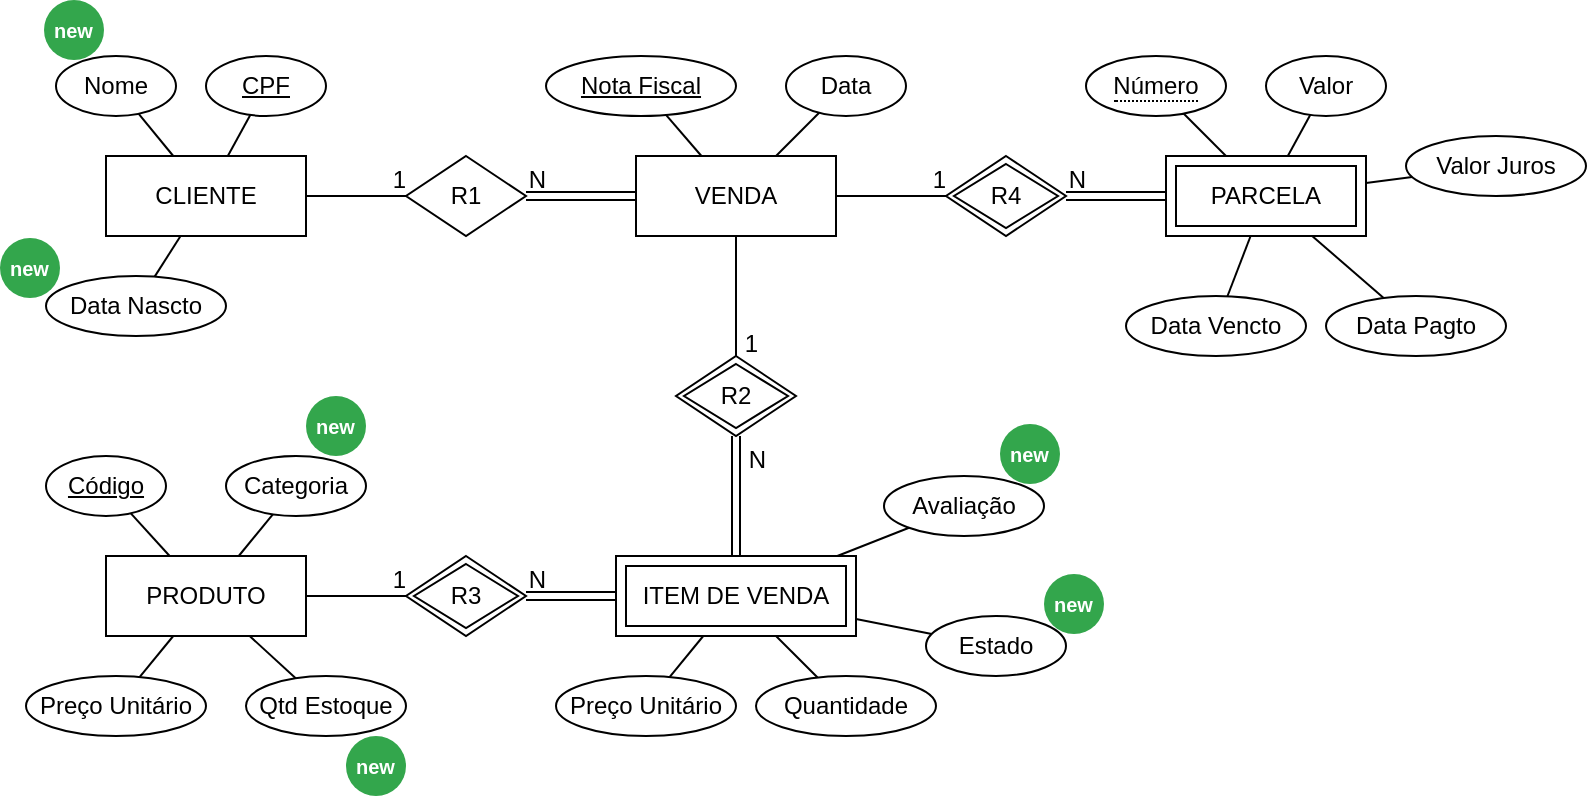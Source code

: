 <mxfile version="15.2.7" type="device"><diagram id="N5irk4YU1ITmZonrbbh8" name="Page-1"><mxGraphModel dx="1301" dy="600" grid="1" gridSize="10" guides="1" tooltips="1" connect="1" arrows="1" fold="1" page="1" pageScale="1" pageWidth="850" pageHeight="1100" math="0" shadow="0"><root><mxCell id="0"/><mxCell id="1" parent="0"/><mxCell id="tloNIa_GB5IKPLTqxAUr-1" value="CLIENTE" style="whiteSpace=wrap;html=1;align=center;" vertex="1" parent="1"><mxGeometry x="140" y="360" width="100" height="40" as="geometry"/></mxCell><mxCell id="tloNIa_GB5IKPLTqxAUr-2" value="VENDA" style="whiteSpace=wrap;html=1;align=center;" vertex="1" parent="1"><mxGeometry x="405" y="360" width="100" height="40" as="geometry"/></mxCell><mxCell id="tloNIa_GB5IKPLTqxAUr-3" value="PRODUTO" style="whiteSpace=wrap;html=1;align=center;" vertex="1" parent="1"><mxGeometry x="140" y="560" width="100" height="40" as="geometry"/></mxCell><mxCell id="tloNIa_GB5IKPLTqxAUr-5" value="PARCELA" style="shape=ext;margin=3;double=1;whiteSpace=wrap;html=1;align=center;" vertex="1" parent="1"><mxGeometry x="670" y="360" width="100" height="40" as="geometry"/></mxCell><mxCell id="tloNIa_GB5IKPLTqxAUr-6" value="ITEM DE VENDA" style="shape=ext;margin=3;double=1;whiteSpace=wrap;html=1;align=center;" vertex="1" parent="1"><mxGeometry x="395" y="560" width="120" height="40" as="geometry"/></mxCell><mxCell id="tloNIa_GB5IKPLTqxAUr-8" value="R1" style="shape=rhombus;perimeter=rhombusPerimeter;whiteSpace=wrap;html=1;align=center;" vertex="1" parent="1"><mxGeometry x="290" y="360" width="60" height="40" as="geometry"/></mxCell><mxCell id="tloNIa_GB5IKPLTqxAUr-9" value="" style="endArrow=none;html=1;rounded=0;" edge="1" parent="1" source="tloNIa_GB5IKPLTqxAUr-1" target="tloNIa_GB5IKPLTqxAUr-8"><mxGeometry relative="1" as="geometry"><mxPoint x="360" y="430" as="sourcePoint"/><mxPoint x="520" y="430" as="targetPoint"/></mxGeometry></mxCell><mxCell id="tloNIa_GB5IKPLTqxAUr-10" value="1" style="resizable=0;html=1;align=right;verticalAlign=bottom;" connectable="0" vertex="1" parent="tloNIa_GB5IKPLTqxAUr-9"><mxGeometry x="1" relative="1" as="geometry"/></mxCell><mxCell id="tloNIa_GB5IKPLTqxAUr-11" value="" style="shape=link;html=1;rounded=0;" edge="1" parent="1" source="tloNIa_GB5IKPLTqxAUr-2" target="tloNIa_GB5IKPLTqxAUr-8"><mxGeometry relative="1" as="geometry"><mxPoint x="360" y="430" as="sourcePoint"/><mxPoint x="520" y="430" as="targetPoint"/></mxGeometry></mxCell><mxCell id="tloNIa_GB5IKPLTqxAUr-12" value="N" style="resizable=0;html=1;align=right;verticalAlign=bottom;" connectable="0" vertex="1" parent="tloNIa_GB5IKPLTqxAUr-11"><mxGeometry x="1" relative="1" as="geometry"><mxPoint x="10" as="offset"/></mxGeometry></mxCell><mxCell id="tloNIa_GB5IKPLTqxAUr-13" value="R2" style="shape=rhombus;double=1;perimeter=rhombusPerimeter;whiteSpace=wrap;html=1;align=center;" vertex="1" parent="1"><mxGeometry x="425" y="460" width="60" height="40" as="geometry"/></mxCell><mxCell id="tloNIa_GB5IKPLTqxAUr-14" value="" style="endArrow=none;html=1;rounded=0;" edge="1" parent="1" source="tloNIa_GB5IKPLTqxAUr-2" target="tloNIa_GB5IKPLTqxAUr-13"><mxGeometry relative="1" as="geometry"><mxPoint x="240" y="390" as="sourcePoint"/><mxPoint x="460" y="490" as="targetPoint"/></mxGeometry></mxCell><mxCell id="tloNIa_GB5IKPLTqxAUr-15" value="1" style="resizable=0;html=1;align=right;verticalAlign=bottom;" connectable="0" vertex="1" parent="tloNIa_GB5IKPLTqxAUr-14"><mxGeometry x="1" relative="1" as="geometry"><mxPoint x="11" y="2" as="offset"/></mxGeometry></mxCell><mxCell id="tloNIa_GB5IKPLTqxAUr-16" value="" style="shape=link;html=1;rounded=0;" edge="1" parent="1" source="tloNIa_GB5IKPLTqxAUr-6" target="tloNIa_GB5IKPLTqxAUr-13"><mxGeometry relative="1" as="geometry"><mxPoint x="474.66" y="560" as="sourcePoint"/><mxPoint x="474.66" y="500" as="targetPoint"/></mxGeometry></mxCell><mxCell id="tloNIa_GB5IKPLTqxAUr-17" value="N" style="resizable=0;html=1;align=right;verticalAlign=bottom;" connectable="0" vertex="1" parent="tloNIa_GB5IKPLTqxAUr-16"><mxGeometry x="1" relative="1" as="geometry"><mxPoint x="15" y="20" as="offset"/></mxGeometry></mxCell><mxCell id="tloNIa_GB5IKPLTqxAUr-19" value="R3" style="shape=rhombus;double=1;perimeter=rhombusPerimeter;whiteSpace=wrap;html=1;align=center;" vertex="1" parent="1"><mxGeometry x="290" y="560" width="60" height="40" as="geometry"/></mxCell><mxCell id="tloNIa_GB5IKPLTqxAUr-20" value="" style="endArrow=none;html=1;rounded=0;" edge="1" parent="1" target="tloNIa_GB5IKPLTqxAUr-19" source="tloNIa_GB5IKPLTqxAUr-3"><mxGeometry relative="1" as="geometry"><mxPoint x="330" y="500" as="sourcePoint"/><mxPoint x="315" y="590" as="targetPoint"/></mxGeometry></mxCell><mxCell id="tloNIa_GB5IKPLTqxAUr-21" value="1" style="resizable=0;html=1;align=right;verticalAlign=bottom;" connectable="0" vertex="1" parent="tloNIa_GB5IKPLTqxAUr-20"><mxGeometry x="1" relative="1" as="geometry"><mxPoint as="offset"/></mxGeometry></mxCell><mxCell id="tloNIa_GB5IKPLTqxAUr-22" value="" style="shape=link;html=1;rounded=0;" edge="1" parent="1" source="tloNIa_GB5IKPLTqxAUr-6" target="tloNIa_GB5IKPLTqxAUr-19"><mxGeometry relative="1" as="geometry"><mxPoint x="329.66" y="660" as="sourcePoint"/><mxPoint x="329.66" y="600" as="targetPoint"/></mxGeometry></mxCell><mxCell id="tloNIa_GB5IKPLTqxAUr-23" value="N" style="resizable=0;html=1;align=right;verticalAlign=bottom;" connectable="0" vertex="1" parent="tloNIa_GB5IKPLTqxAUr-22"><mxGeometry x="1" relative="1" as="geometry"><mxPoint x="10" as="offset"/></mxGeometry></mxCell><mxCell id="tloNIa_GB5IKPLTqxAUr-28" value="R4" style="shape=rhombus;double=1;perimeter=rhombusPerimeter;whiteSpace=wrap;html=1;align=center;" vertex="1" parent="1"><mxGeometry x="560" y="360" width="60" height="40" as="geometry"/></mxCell><mxCell id="tloNIa_GB5IKPLTqxAUr-29" value="" style="endArrow=none;html=1;rounded=0;" edge="1" parent="1" target="tloNIa_GB5IKPLTqxAUr-28" source="tloNIa_GB5IKPLTqxAUr-2"><mxGeometry relative="1" as="geometry"><mxPoint x="510" y="410" as="sourcePoint"/><mxPoint x="585" y="420" as="targetPoint"/></mxGeometry></mxCell><mxCell id="tloNIa_GB5IKPLTqxAUr-30" value="1" style="resizable=0;html=1;align=right;verticalAlign=bottom;" connectable="0" vertex="1" parent="tloNIa_GB5IKPLTqxAUr-29"><mxGeometry x="1" relative="1" as="geometry"><mxPoint as="offset"/></mxGeometry></mxCell><mxCell id="tloNIa_GB5IKPLTqxAUr-31" value="" style="shape=link;html=1;rounded=0;" edge="1" parent="1" target="tloNIa_GB5IKPLTqxAUr-28" source="tloNIa_GB5IKPLTqxAUr-5"><mxGeometry relative="1" as="geometry"><mxPoint x="685" y="410" as="sourcePoint"/><mxPoint x="599.66" y="430" as="targetPoint"/></mxGeometry></mxCell><mxCell id="tloNIa_GB5IKPLTqxAUr-32" value="N" style="resizable=0;html=1;align=right;verticalAlign=bottom;" connectable="0" vertex="1" parent="tloNIa_GB5IKPLTqxAUr-31"><mxGeometry x="1" relative="1" as="geometry"><mxPoint x="10" as="offset"/></mxGeometry></mxCell><mxCell id="tloNIa_GB5IKPLTqxAUr-33" value="CPF" style="ellipse;whiteSpace=wrap;html=1;align=center;fontStyle=4;" vertex="1" parent="1"><mxGeometry x="190" y="310" width="60" height="30" as="geometry"/></mxCell><mxCell id="tloNIa_GB5IKPLTqxAUr-34" value="Nota Fiscal" style="ellipse;whiteSpace=wrap;html=1;align=center;fontStyle=4;" vertex="1" parent="1"><mxGeometry x="360" y="310" width="95" height="30" as="geometry"/></mxCell><mxCell id="tloNIa_GB5IKPLTqxAUr-37" value="&lt;span style=&quot;border-bottom: 1px dotted&quot;&gt;Número&lt;/span&gt;" style="ellipse;whiteSpace=wrap;html=1;align=center;" vertex="1" parent="1"><mxGeometry x="630" y="310" width="70" height="30" as="geometry"/></mxCell><mxCell id="tloNIa_GB5IKPLTqxAUr-38" value="Código" style="ellipse;whiteSpace=wrap;html=1;align=center;fontStyle=4;" vertex="1" parent="1"><mxGeometry x="110" y="510" width="60" height="30" as="geometry"/></mxCell><mxCell id="tloNIa_GB5IKPLTqxAUr-39" value="" style="endArrow=none;html=1;rounded=0;" edge="1" parent="1" source="tloNIa_GB5IKPLTqxAUr-33" target="tloNIa_GB5IKPLTqxAUr-1"><mxGeometry relative="1" as="geometry"><mxPoint x="360" y="420" as="sourcePoint"/><mxPoint x="190" y="390" as="targetPoint"/></mxGeometry></mxCell><mxCell id="tloNIa_GB5IKPLTqxAUr-40" value="" style="endArrow=none;html=1;rounded=0;" edge="1" parent="1" source="tloNIa_GB5IKPLTqxAUr-2" target="tloNIa_GB5IKPLTqxAUr-34"><mxGeometry relative="1" as="geometry"><mxPoint x="223.254" y="339.616" as="sourcePoint"/><mxPoint x="209.231" y="370" as="targetPoint"/></mxGeometry></mxCell><mxCell id="tloNIa_GB5IKPLTqxAUr-41" value="" style="endArrow=none;html=1;rounded=0;" edge="1" parent="1" source="tloNIa_GB5IKPLTqxAUr-5" target="tloNIa_GB5IKPLTqxAUr-37"><mxGeometry relative="1" as="geometry"><mxPoint x="450.342" y="370" as="sourcePoint"/><mxPoint x="428.079" y="339.623" as="targetPoint"/></mxGeometry></mxCell><mxCell id="tloNIa_GB5IKPLTqxAUr-42" value="" style="endArrow=none;html=1;rounded=0;" edge="1" parent="1" source="tloNIa_GB5IKPLTqxAUr-3" target="tloNIa_GB5IKPLTqxAUr-38"><mxGeometry relative="1" as="geometry"><mxPoint x="716.149" y="370" as="sourcePoint"/><mxPoint x="694.945" y="339.382" as="targetPoint"/></mxGeometry></mxCell><mxCell id="tloNIa_GB5IKPLTqxAUr-43" value="Data" style="ellipse;whiteSpace=wrap;html=1;align=center;" vertex="1" parent="1"><mxGeometry x="480" y="310" width="60" height="30" as="geometry"/></mxCell><mxCell id="tloNIa_GB5IKPLTqxAUr-44" value="Valor&lt;span style=&quot;color: rgba(0 , 0 , 0 , 0) ; font-family: monospace ; font-size: 0px&quot;&gt;%3CmxGraphModel%3E%3Croot%3E%3CmxCell%20id%3D%220%22%2F%3E%3CmxCell%20id%3D%221%22%20parent%3D%220%22%2F%3E%3CmxCell%20id%3D%222%22%20value%3D%22Data%22%20style%3D%22ellipse%3BwhiteSpace%3Dwrap%3Bhtml%3D1%3Balign%3Dcenter%3B%22%20vertex%3D%221%22%20parent%3D%221%22%3E%3CmxGeometry%20x%3D%22470%22%20y%3D%22300%22%20width%3D%2260%22%20height%3D%2230%22%20as%3D%22geometry%22%2F%3E%3C%2FmxCell%3E%3C%2Froot%3E%3C%2FmxGraphModel%3E&lt;/span&gt;" style="ellipse;whiteSpace=wrap;html=1;align=center;" vertex="1" parent="1"><mxGeometry x="720" y="310" width="60" height="30" as="geometry"/></mxCell><mxCell id="tloNIa_GB5IKPLTqxAUr-45" value="Valor Juros&lt;span style=&quot;color: rgba(0 , 0 , 0 , 0) ; font-family: monospace ; font-size: 0px&quot;&gt;%3CmxGraphModel%3E%3Croot%3E%3CmxCell%20id%3D%220%22%2F%3E%3CmxCell%20id%3D%221%22%20parent%3D%220%22%2F%3E%3CmxCell%20id%3D%222%22%20value%3D%22Data%22%20style%3D%22ellipse%3BwhiteSpace%3Dwrap%3Bhtml%3D1%3Balign%3Dcenter%3B%22%20vertex%3D%221%22%20parent%3D%221%22%3E%3CmxGeometry%20x%3D%22470%22%20y%3D%22300%22%20width%3D%2260%22%20height%3D%2230%22%20as%3D%22geometry%22%2F%3E%3C%2FmxCell%3E%3C%2Froot%3E%3C%2FmxGraphModel%3E Juros&lt;/span&gt;" style="ellipse;whiteSpace=wrap;html=1;align=center;" vertex="1" parent="1"><mxGeometry x="790" y="350" width="90" height="30" as="geometry"/></mxCell><mxCell id="tloNIa_GB5IKPLTqxAUr-46" value="Data Pagto" style="ellipse;whiteSpace=wrap;html=1;align=center;" vertex="1" parent="1"><mxGeometry x="750" y="430" width="90" height="30" as="geometry"/></mxCell><mxCell id="tloNIa_GB5IKPLTqxAUr-47" value="Data Vencto" style="ellipse;whiteSpace=wrap;html=1;align=center;" vertex="1" parent="1"><mxGeometry x="650" y="430" width="90" height="30" as="geometry"/></mxCell><mxCell id="tloNIa_GB5IKPLTqxAUr-48" value="Preço Unitário" style="ellipse;whiteSpace=wrap;html=1;align=center;" vertex="1" parent="1"><mxGeometry x="365" y="620" width="90" height="30" as="geometry"/></mxCell><mxCell id="tloNIa_GB5IKPLTqxAUr-49" value="Quantidade" style="ellipse;whiteSpace=wrap;html=1;align=center;" vertex="1" parent="1"><mxGeometry x="465" y="620" width="90" height="30" as="geometry"/></mxCell><mxCell id="tloNIa_GB5IKPLTqxAUr-50" value="Preço Unitário" style="ellipse;whiteSpace=wrap;html=1;align=center;" vertex="1" parent="1"><mxGeometry x="100" y="620" width="90" height="30" as="geometry"/></mxCell><mxCell id="tloNIa_GB5IKPLTqxAUr-51" value="" style="endArrow=none;html=1;rounded=0;" edge="1" parent="1" source="tloNIa_GB5IKPLTqxAUr-50" target="tloNIa_GB5IKPLTqxAUr-3"><mxGeometry relative="1" as="geometry"><mxPoint x="206.149" y="570" as="sourcePoint"/><mxPoint x="215.426" y="539.825" as="targetPoint"/></mxGeometry></mxCell><mxCell id="tloNIa_GB5IKPLTqxAUr-52" value="" style="endArrow=none;html=1;rounded=0;" edge="1" parent="1" source="tloNIa_GB5IKPLTqxAUr-48" target="tloNIa_GB5IKPLTqxAUr-6"><mxGeometry relative="1" as="geometry"><mxPoint x="216.149" y="580" as="sourcePoint"/><mxPoint x="225.426" y="549.825" as="targetPoint"/></mxGeometry></mxCell><mxCell id="tloNIa_GB5IKPLTqxAUr-53" value="" style="endArrow=none;html=1;rounded=0;" edge="1" parent="1" source="tloNIa_GB5IKPLTqxAUr-49" target="tloNIa_GB5IKPLTqxAUr-6"><mxGeometry relative="1" as="geometry"><mxPoint x="510" y="660" as="sourcePoint"/><mxPoint x="235.426" y="559.825" as="targetPoint"/></mxGeometry></mxCell><mxCell id="tloNIa_GB5IKPLTqxAUr-54" value="" style="endArrow=none;html=1;rounded=0;" edge="1" parent="1" source="tloNIa_GB5IKPLTqxAUr-2" target="tloNIa_GB5IKPLTqxAUr-43"><mxGeometry relative="1" as="geometry"><mxPoint x="236.149" y="600" as="sourcePoint"/><mxPoint x="245.426" y="569.825" as="targetPoint"/></mxGeometry></mxCell><mxCell id="tloNIa_GB5IKPLTqxAUr-55" value="" style="endArrow=none;html=1;rounded=0;" edge="1" parent="1" source="tloNIa_GB5IKPLTqxAUr-5" target="tloNIa_GB5IKPLTqxAUr-44"><mxGeometry relative="1" as="geometry"><mxPoint x="246.149" y="610" as="sourcePoint"/><mxPoint x="255.426" y="579.825" as="targetPoint"/></mxGeometry></mxCell><mxCell id="tloNIa_GB5IKPLTqxAUr-56" value="" style="endArrow=none;html=1;rounded=0;" edge="1" parent="1" source="tloNIa_GB5IKPLTqxAUr-5" target="tloNIa_GB5IKPLTqxAUr-45"><mxGeometry relative="1" as="geometry"><mxPoint x="256.149" y="620" as="sourcePoint"/><mxPoint x="265.426" y="589.825" as="targetPoint"/></mxGeometry></mxCell><mxCell id="tloNIa_GB5IKPLTqxAUr-57" value="" style="endArrow=none;html=1;rounded=0;" edge="1" parent="1" source="tloNIa_GB5IKPLTqxAUr-5" target="tloNIa_GB5IKPLTqxAUr-47"><mxGeometry relative="1" as="geometry"><mxPoint x="742.298" y="370" as="sourcePoint"/><mxPoint x="761.156" y="339.333" as="targetPoint"/></mxGeometry></mxCell><mxCell id="tloNIa_GB5IKPLTqxAUr-58" value="" style="endArrow=none;html=1;rounded=0;" edge="1" parent="1" source="tloNIa_GB5IKPLTqxAUr-5" target="tloNIa_GB5IKPLTqxAUr-46"><mxGeometry relative="1" as="geometry"><mxPoint x="752.298" y="380" as="sourcePoint"/><mxPoint x="771.156" y="349.333" as="targetPoint"/></mxGeometry></mxCell><mxCell id="tloNIa_GB5IKPLTqxAUr-59" value="Categoria" style="ellipse;whiteSpace=wrap;html=1;align=center;" vertex="1" parent="1"><mxGeometry x="200" y="510" width="70" height="30" as="geometry"/></mxCell><mxCell id="tloNIa_GB5IKPLTqxAUr-60" value="new" style="rounded=1;whiteSpace=wrap;html=1;arcSize=50;strokeColor=none;strokeWidth=1;fillColor=#33A64C;fontColor=#FFFFFF;whiteSpace=wrap;align=left;verticalAlign=middle;spacingLeft=-5;fontStyle=1;fontSize=10;spacing=10;spacingBottom=0;spacingTop=-1;" vertex="1" parent="1"><mxGeometry x="240" y="480" width="30" height="30" as="geometry"/></mxCell><mxCell id="tloNIa_GB5IKPLTqxAUr-61" value="" style="endArrow=none;html=1;rounded=0;" edge="1" parent="1" source="tloNIa_GB5IKPLTqxAUr-3" target="tloNIa_GB5IKPLTqxAUr-59"><mxGeometry relative="1" as="geometry"><mxPoint x="181.833" y="570" as="sourcePoint"/><mxPoint x="162.44" y="548.65" as="targetPoint"/></mxGeometry></mxCell><mxCell id="tloNIa_GB5IKPLTqxAUr-63" value="Qtd Estoque" style="ellipse;whiteSpace=wrap;html=1;align=center;" vertex="1" parent="1"><mxGeometry x="210" y="620" width="80" height="30" as="geometry"/></mxCell><mxCell id="tloNIa_GB5IKPLTqxAUr-64" value="new" style="rounded=1;whiteSpace=wrap;html=1;arcSize=50;strokeColor=none;strokeWidth=1;fillColor=#33A64C;fontColor=#FFFFFF;whiteSpace=wrap;align=left;verticalAlign=middle;spacingLeft=-5;fontStyle=1;fontSize=10;spacing=10;spacingBottom=0;spacingTop=-1;" vertex="1" parent="1"><mxGeometry x="260" y="650" width="30" height="30" as="geometry"/></mxCell><mxCell id="tloNIa_GB5IKPLTqxAUr-65" value="" style="endArrow=none;html=1;rounded=0;" edge="1" parent="1" source="tloNIa_GB5IKPLTqxAUr-3" target="tloNIa_GB5IKPLTqxAUr-63"><mxGeometry relative="1" as="geometry"><mxPoint x="216.332" y="570" as="sourcePoint"/><mxPoint x="233.361" y="549.146" as="targetPoint"/></mxGeometry></mxCell><mxCell id="tloNIa_GB5IKPLTqxAUr-66" value="Estado" style="ellipse;whiteSpace=wrap;html=1;align=center;" vertex="1" parent="1"><mxGeometry x="550" y="590" width="70" height="30" as="geometry"/></mxCell><mxCell id="tloNIa_GB5IKPLTqxAUr-67" value="" style="endArrow=none;html=1;rounded=0;" edge="1" parent="1" source="tloNIa_GB5IKPLTqxAUr-66" target="tloNIa_GB5IKPLTqxAUr-6"><mxGeometry relative="1" as="geometry"><mxPoint x="505.77" y="630.77" as="sourcePoint"/><mxPoint x="485" y="610" as="targetPoint"/></mxGeometry></mxCell><mxCell id="tloNIa_GB5IKPLTqxAUr-68" value="new" style="rounded=1;whiteSpace=wrap;html=1;arcSize=50;strokeColor=none;strokeWidth=1;fillColor=#33A64C;fontColor=#FFFFFF;whiteSpace=wrap;align=left;verticalAlign=middle;spacingLeft=-5;fontStyle=1;fontSize=10;spacing=10;spacingBottom=0;spacingTop=-1;" vertex="1" parent="1"><mxGeometry x="609" y="569" width="30" height="30" as="geometry"/></mxCell><mxCell id="tloNIa_GB5IKPLTqxAUr-69" value="Avaliação" style="ellipse;whiteSpace=wrap;html=1;align=center;" vertex="1" parent="1"><mxGeometry x="529" y="520" width="80" height="30" as="geometry"/></mxCell><mxCell id="tloNIa_GB5IKPLTqxAUr-70" value="" style="endArrow=none;html=1;rounded=0;" edge="1" parent="1" source="tloNIa_GB5IKPLTqxAUr-69" target="tloNIa_GB5IKPLTqxAUr-6"><mxGeometry relative="1" as="geometry"><mxPoint x="562.952" y="608.971" as="sourcePoint"/><mxPoint x="525" y="601.538" as="targetPoint"/></mxGeometry></mxCell><mxCell id="tloNIa_GB5IKPLTqxAUr-71" value="new" style="rounded=1;whiteSpace=wrap;html=1;arcSize=50;strokeColor=none;strokeWidth=1;fillColor=#33A64C;fontColor=#FFFFFF;whiteSpace=wrap;align=left;verticalAlign=middle;spacingLeft=-5;fontStyle=1;fontSize=10;spacing=10;spacingBottom=0;spacingTop=-1;" vertex="1" parent="1"><mxGeometry x="587" y="494" width="30" height="30" as="geometry"/></mxCell><mxCell id="tloNIa_GB5IKPLTqxAUr-72" value="Nome" style="ellipse;whiteSpace=wrap;html=1;align=center;" vertex="1" parent="1"><mxGeometry x="115" y="310" width="60" height="30" as="geometry"/></mxCell><mxCell id="tloNIa_GB5IKPLTqxAUr-73" value="Data Nascto" style="ellipse;whiteSpace=wrap;html=1;align=center;" vertex="1" parent="1"><mxGeometry x="110" y="420" width="90" height="30" as="geometry"/></mxCell><mxCell id="tloNIa_GB5IKPLTqxAUr-74" value="" style="endArrow=none;html=1;rounded=0;" edge="1" parent="1" source="tloNIa_GB5IKPLTqxAUr-1" target="tloNIa_GB5IKPLTqxAUr-72"><mxGeometry relative="1" as="geometry"><mxPoint x="222.18" y="349.481" as="sourcePoint"/><mxPoint x="210.909" y="370" as="targetPoint"/></mxGeometry></mxCell><mxCell id="tloNIa_GB5IKPLTqxAUr-75" value="" style="endArrow=none;html=1;rounded=0;" edge="1" parent="1" source="tloNIa_GB5IKPLTqxAUr-1" target="tloNIa_GB5IKPLTqxAUr-73"><mxGeometry relative="1" as="geometry"><mxPoint x="183.667" y="370" as="sourcePoint"/><mxPoint x="166.414" y="348.872" as="targetPoint"/></mxGeometry></mxCell><mxCell id="tloNIa_GB5IKPLTqxAUr-76" value="new" style="rounded=1;whiteSpace=wrap;html=1;arcSize=50;strokeColor=none;strokeWidth=1;fillColor=#33A64C;fontColor=#FFFFFF;whiteSpace=wrap;align=left;verticalAlign=middle;spacingLeft=-5;fontStyle=1;fontSize=10;spacing=10;spacingBottom=0;spacingTop=-1;" vertex="1" parent="1"><mxGeometry x="87" y="401" width="30" height="30" as="geometry"/></mxCell><mxCell id="tloNIa_GB5IKPLTqxAUr-77" value="new" style="rounded=1;whiteSpace=wrap;html=1;arcSize=50;strokeColor=none;strokeWidth=1;fillColor=#33A64C;fontColor=#FFFFFF;whiteSpace=wrap;align=left;verticalAlign=middle;spacingLeft=-5;fontStyle=1;fontSize=10;spacing=10;spacingBottom=0;spacingTop=-1;" vertex="1" parent="1"><mxGeometry x="109" y="282" width="30" height="30" as="geometry"/></mxCell></root></mxGraphModel></diagram></mxfile>